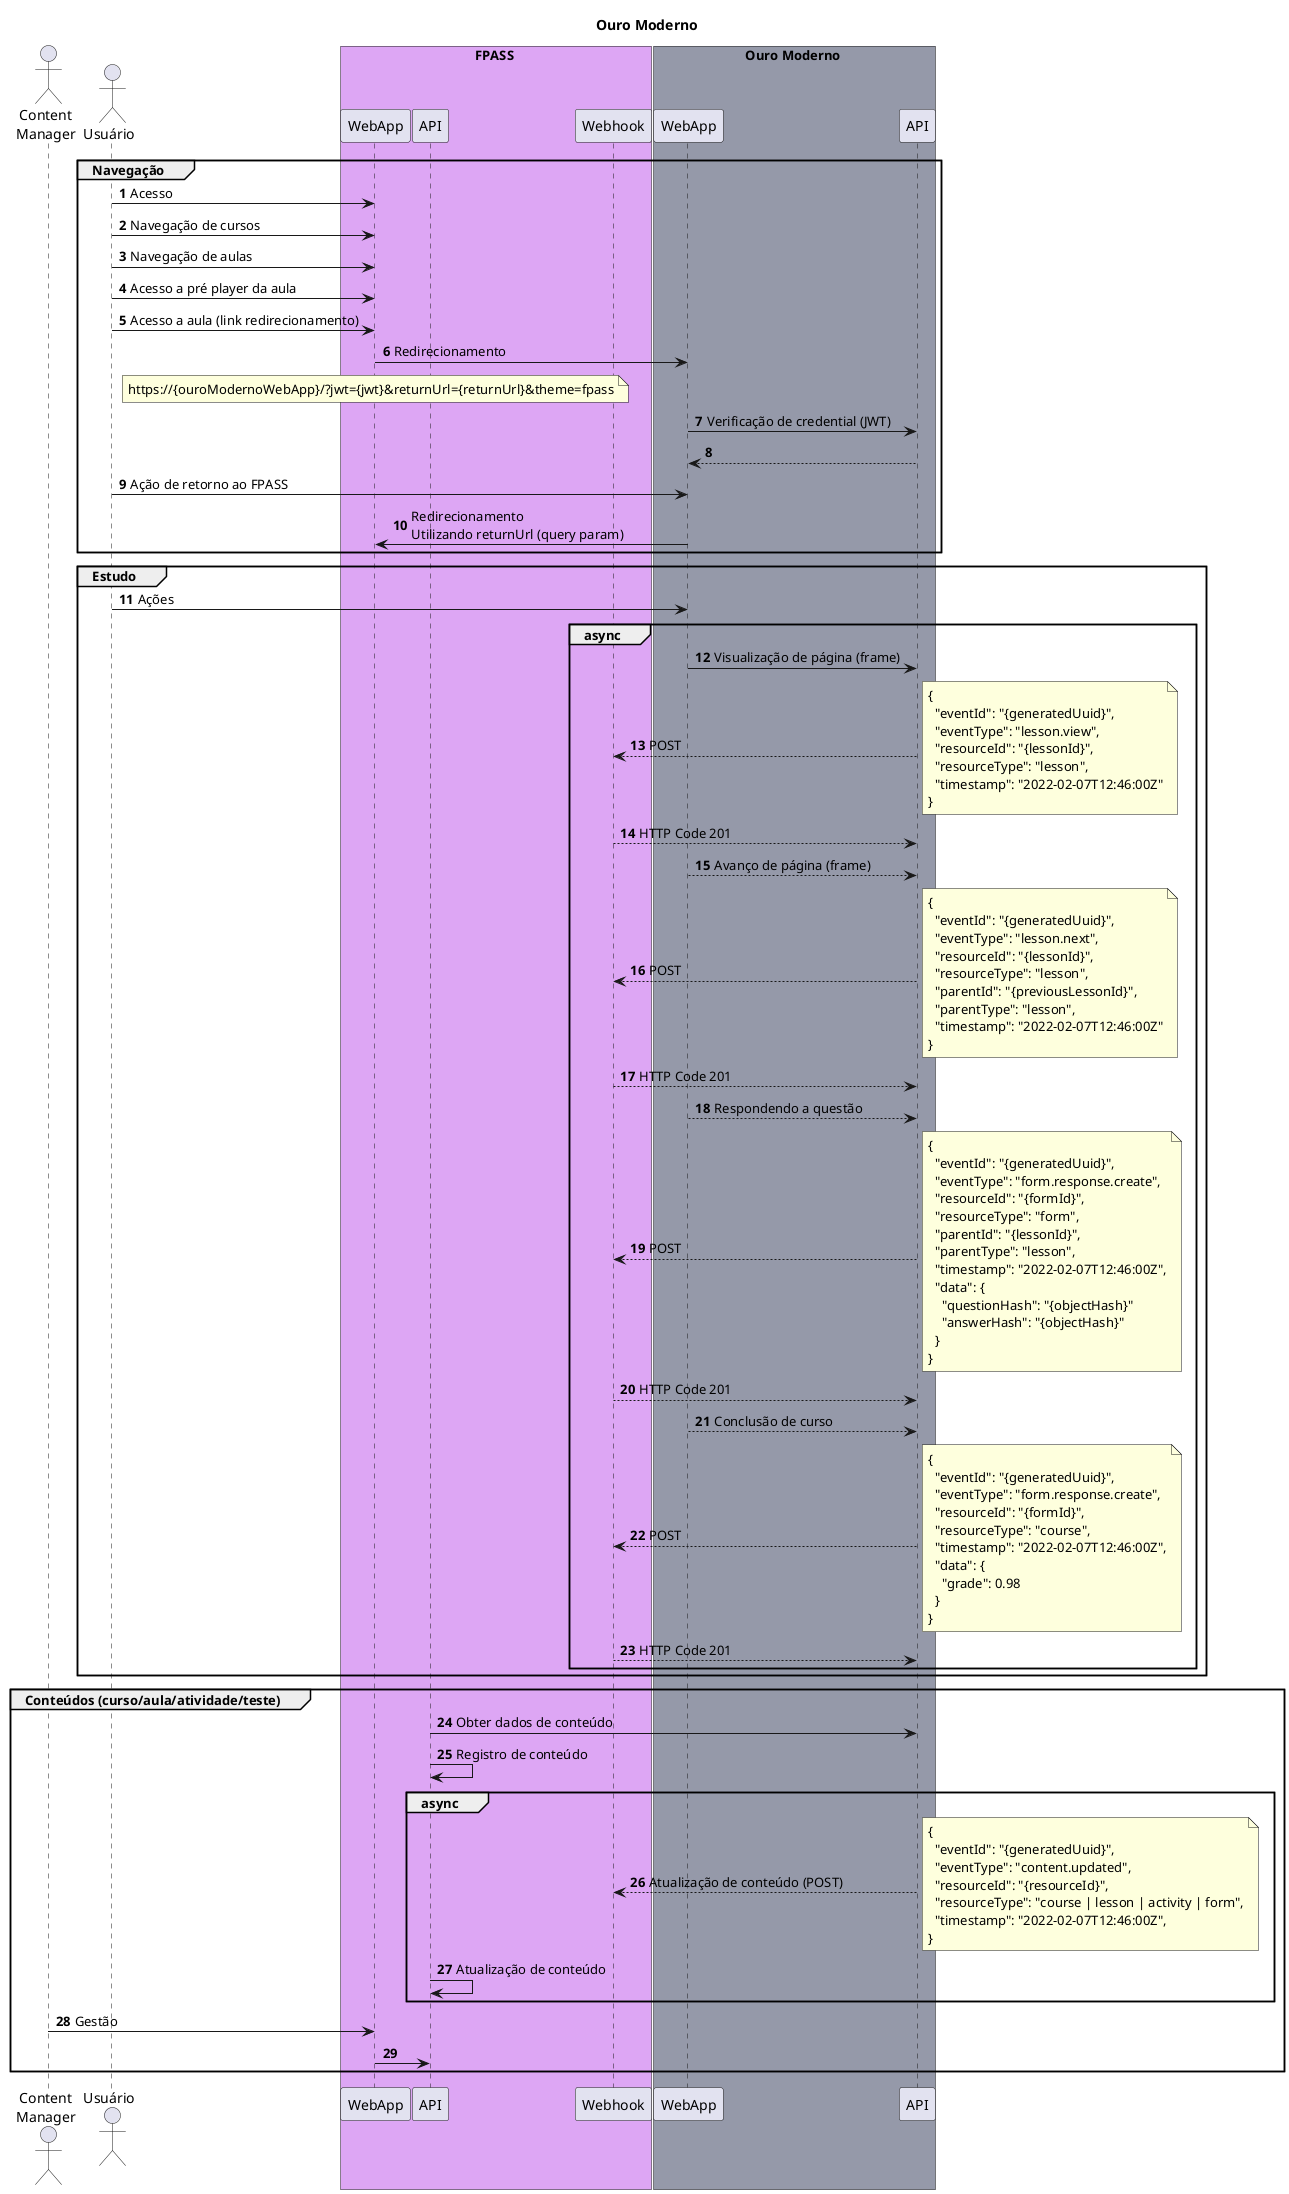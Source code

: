 @startuml OuroModerno
title "Ouro Moderno"

autonumber

skinparam MaxAsciiMessageLength 100

actor "Content\nManager" as Admin
actor Usuário as User
box FPASS #b43de775
participant WebApp as FpassWebApp
participant API as FpassAPI
participant Webhook as FpassWebhook
end box
box Ouro Moderno #17204375
participant WebApp as OuroModernoWebApp
participant API as OuroModernoAPI
end box

group Navegação
User -> FpassWebApp: Acesso
User -> FpassWebApp: Navegação de cursos
User -> FpassWebApp: Navegação de aulas
User -> FpassWebApp: Acesso a pré player da aula
User -> FpassWebApp: Acesso a aula (link redirecionamento)
FpassWebApp -> OuroModernoWebApp: Redirecionamento
note over FpassWebApp: https://{ouroModernoWebApp}/?jwt={jwt}&returnUrl={returnUrl}&theme=fpass
OuroModernoWebApp -> OuroModernoAPI: Verificação de credential (JWT)
return
User -> OuroModernoWebApp: Ação de retorno ao FPASS
OuroModernoWebApp -> FpassWebApp: Redirecionamento\nUtilizando returnUrl (query param)
end

group Estudo
User -> OuroModernoWebApp: Ações
group async
OuroModernoWebApp -> OuroModernoAPI: Visualização de página (frame)
FpassWebhook <-- OuroModernoAPI: POST
note right
{
  "eventId": "{generatedUuid}",
  "eventType": "lesson.view",
  "resourceId": "{lessonId}",
  "resourceType": "lesson",
  "timestamp": "2022-02-07T12:46:00Z"
}
end note
return HTTP Code 201
OuroModernoWebApp --> OuroModernoAPI: Avanço de página (frame)
FpassWebhook <-- OuroModernoAPI: POST
note right
{
  "eventId": "{generatedUuid}",
  "eventType": "lesson.next",
  "resourceId": "{lessonId}",
  "resourceType": "lesson",
  "parentId": "{previousLessonId}",
  "parentType": "lesson",
  "timestamp": "2022-02-07T12:46:00Z"
}
end note
return HTTP Code 201
OuroModernoWebApp --> OuroModernoAPI: Respondendo a questão
FpassWebhook <-- OuroModernoAPI: POST
note right
{
  "eventId": "{generatedUuid}",
  "eventType": "form.response.create",
  "resourceId": "{formId}",
  "resourceType": "form",
  "parentId": "{lessonId}",
  "parentType": "lesson",
  "timestamp": "2022-02-07T12:46:00Z",
  "data": {
    "questionHash": "{objectHash}"
    "answerHash": "{objectHash}"
  }
}
end note
return HTTP Code 201
OuroModernoWebApp --> OuroModernoAPI: Conclusão de curso
FpassWebhook <-- OuroModernoAPI: POST
note right
{
  "eventId": "{generatedUuid}",
  "eventType": "form.response.create",
  "resourceId": "{formId}",
  "resourceType": "course",
  "timestamp": "2022-02-07T12:46:00Z",
  "data": {
    "grade": 0.98
  }
}
end note
return HTTP Code 201
end
end

group Conteúdos (curso/aula/atividade/teste)
FpassAPI -> OuroModernoAPI: Obter dados de conteúdo
FpassAPI -> FpassAPI: Registro de conteúdo
group async
OuroModernoAPI --> FpassWebhook: Atualização de conteúdo (POST)
note right
{
  "eventId": "{generatedUuid}",
  "eventType": "content.updated",
  "resourceId": "{resourceId}",
  "resourceType": "course | lesson | activity | form",
  "timestamp": "2022-02-07T12:46:00Z",
}
end note
FpassAPI -> FpassAPI: Atualização de conteúdo
end
Admin -> FpassWebApp: Gestão
FpassWebApp -> FpassAPI
end

